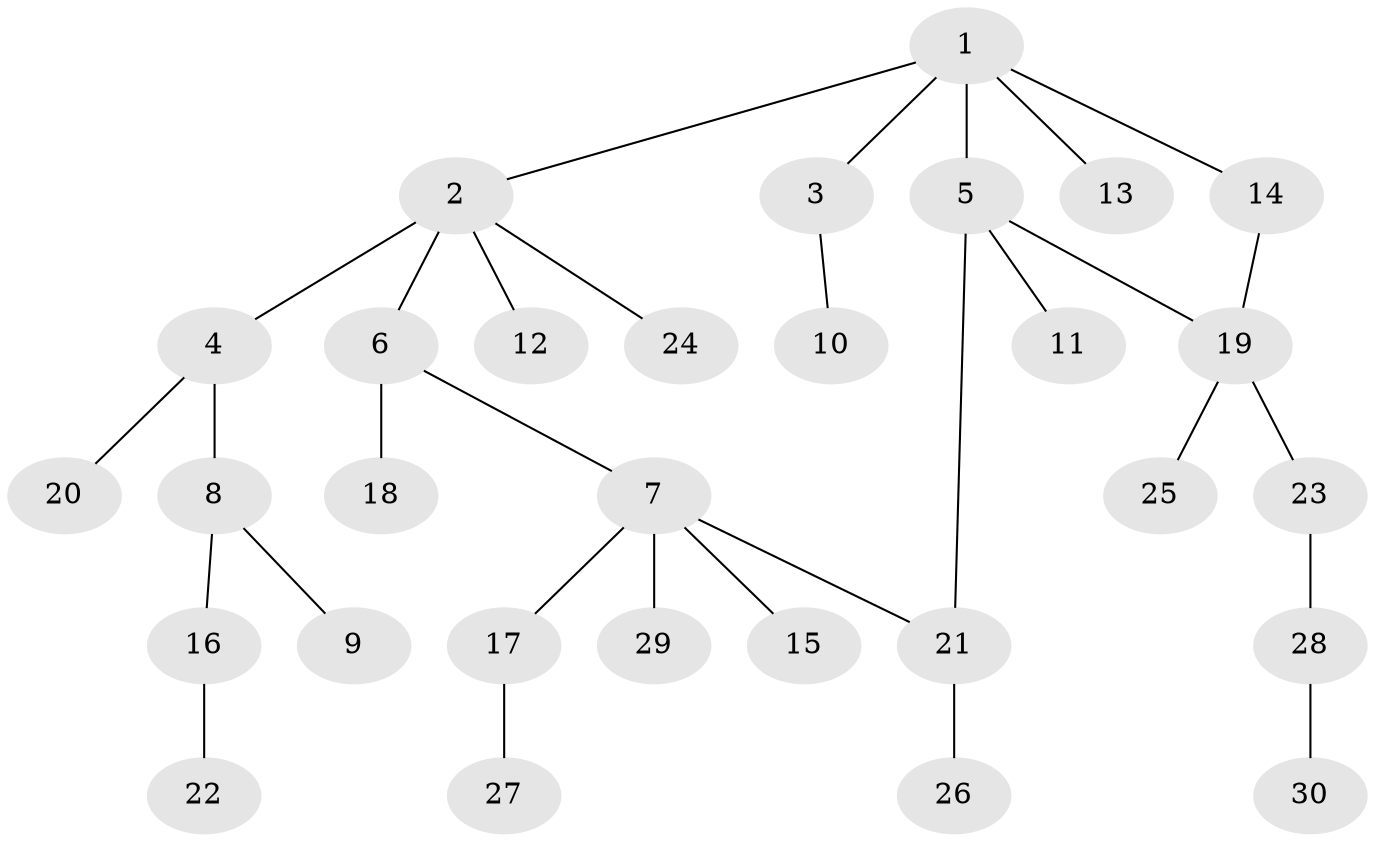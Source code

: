 // original degree distribution, {7: 0.017857142857142856, 4: 0.08928571428571429, 3: 0.08928571428571429, 5: 0.03571428571428571, 6: 0.017857142857142856, 2: 0.2857142857142857, 1: 0.4642857142857143}
// Generated by graph-tools (version 1.1) at 2025/34/03/09/25 02:34:22]
// undirected, 30 vertices, 31 edges
graph export_dot {
graph [start="1"]
  node [color=gray90,style=filled];
  1;
  2;
  3;
  4;
  5;
  6;
  7;
  8;
  9;
  10;
  11;
  12;
  13;
  14;
  15;
  16;
  17;
  18;
  19;
  20;
  21;
  22;
  23;
  24;
  25;
  26;
  27;
  28;
  29;
  30;
  1 -- 2 [weight=1.0];
  1 -- 3 [weight=1.0];
  1 -- 5 [weight=2.0];
  1 -- 13 [weight=1.0];
  1 -- 14 [weight=1.0];
  2 -- 4 [weight=1.0];
  2 -- 6 [weight=2.0];
  2 -- 12 [weight=1.0];
  2 -- 24 [weight=1.0];
  3 -- 10 [weight=1.0];
  4 -- 8 [weight=1.0];
  4 -- 20 [weight=1.0];
  5 -- 11 [weight=1.0];
  5 -- 19 [weight=1.0];
  5 -- 21 [weight=1.0];
  6 -- 7 [weight=1.0];
  6 -- 18 [weight=1.0];
  7 -- 15 [weight=1.0];
  7 -- 17 [weight=1.0];
  7 -- 21 [weight=1.0];
  7 -- 29 [weight=1.0];
  8 -- 9 [weight=1.0];
  8 -- 16 [weight=2.0];
  14 -- 19 [weight=1.0];
  16 -- 22 [weight=1.0];
  17 -- 27 [weight=1.0];
  19 -- 23 [weight=1.0];
  19 -- 25 [weight=1.0];
  21 -- 26 [weight=1.0];
  23 -- 28 [weight=1.0];
  28 -- 30 [weight=1.0];
}
